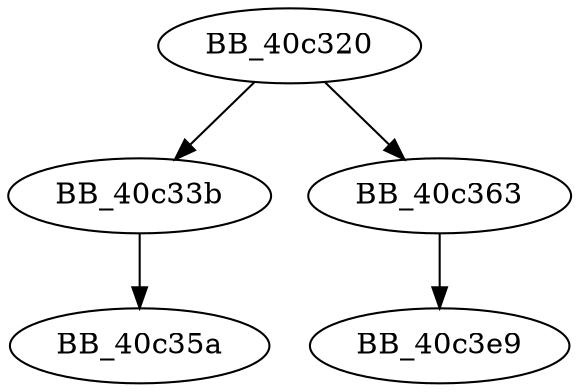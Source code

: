 DiGraph sub_40C320{
BB_40c320->BB_40c33b
BB_40c320->BB_40c363
BB_40c33b->BB_40c35a
BB_40c363->BB_40c3e9
}
